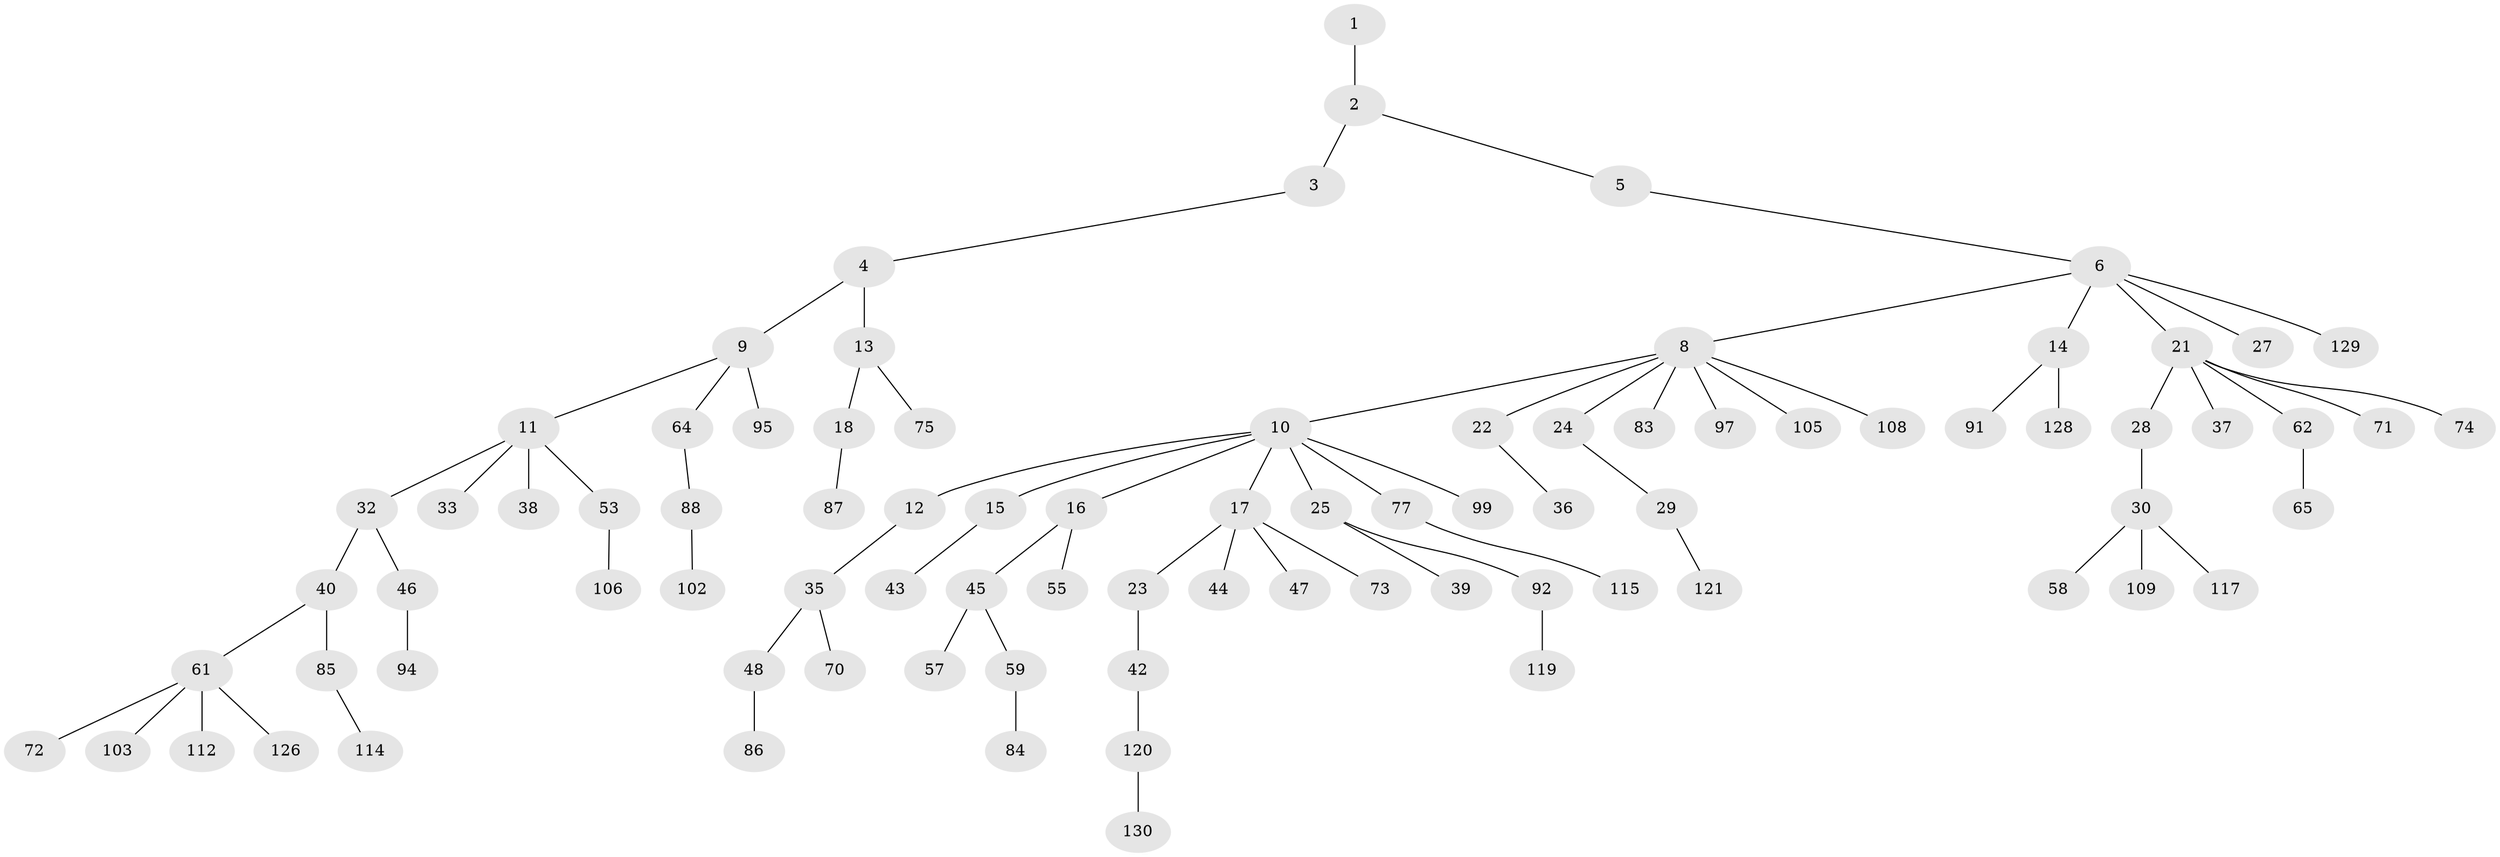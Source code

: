 // original degree distribution, {2: 0.2196969696969697, 4: 0.07575757575757576, 3: 0.13636363636363635, 5: 0.022727272727272728, 1: 0.5151515151515151, 6: 0.022727272727272728, 9: 0.007575757575757576}
// Generated by graph-tools (version 1.1) at 2025/11/02/27/25 16:11:26]
// undirected, 86 vertices, 85 edges
graph export_dot {
graph [start="1"]
  node [color=gray90,style=filled];
  1 [super="+80"];
  2 [super="+122"];
  3 [super="+7"];
  4 [super="+81"];
  5 [super="+41"];
  6 [super="+26"];
  8 [super="+19"];
  9 [super="+50"];
  10 [super="+100"];
  11;
  12 [super="+76"];
  13 [super="+96"];
  14 [super="+66"];
  15 [super="+125"];
  16 [super="+51"];
  17 [super="+20"];
  18;
  21 [super="+69"];
  22 [super="+31"];
  23 [super="+63"];
  24 [super="+34"];
  25 [super="+78"];
  27 [super="+49"];
  28;
  29 [super="+118"];
  30 [super="+67"];
  32 [super="+54"];
  33 [super="+56"];
  35 [super="+104"];
  36 [super="+116"];
  37 [super="+52"];
  38 [super="+110"];
  39;
  40 [super="+68"];
  42 [super="+60"];
  43;
  44;
  45 [super="+90"];
  46 [super="+107"];
  47 [super="+132"];
  48;
  53 [super="+89"];
  55;
  57 [super="+127"];
  58 [super="+101"];
  59 [super="+79"];
  61 [super="+124"];
  62;
  64;
  65;
  70;
  71;
  72;
  73;
  74;
  75;
  77 [super="+82"];
  83 [super="+131"];
  84;
  85 [super="+93"];
  86;
  87;
  88 [super="+123"];
  91;
  92 [super="+113"];
  94;
  95 [super="+98"];
  97;
  99 [super="+111"];
  102;
  103;
  105;
  106;
  108;
  109;
  112;
  114;
  115;
  117;
  119;
  120;
  121;
  126;
  128;
  129;
  130;
  1 -- 2;
  2 -- 3;
  2 -- 5;
  3 -- 4;
  4 -- 9;
  4 -- 13;
  5 -- 6;
  6 -- 8;
  6 -- 14;
  6 -- 21;
  6 -- 129;
  6 -- 27;
  8 -- 10;
  8 -- 22;
  8 -- 24;
  8 -- 105;
  8 -- 97;
  8 -- 83;
  8 -- 108;
  9 -- 11;
  9 -- 64;
  9 -- 95;
  10 -- 12;
  10 -- 15;
  10 -- 16;
  10 -- 17;
  10 -- 25;
  10 -- 77;
  10 -- 99;
  11 -- 32;
  11 -- 33;
  11 -- 38;
  11 -- 53;
  12 -- 35;
  13 -- 18;
  13 -- 75;
  14 -- 128;
  14 -- 91;
  15 -- 43;
  16 -- 45;
  16 -- 55;
  17 -- 44;
  17 -- 47;
  17 -- 73;
  17 -- 23;
  18 -- 87;
  21 -- 28;
  21 -- 37;
  21 -- 62;
  21 -- 71;
  21 -- 74;
  22 -- 36;
  23 -- 42;
  24 -- 29;
  25 -- 39;
  25 -- 92;
  28 -- 30;
  29 -- 121;
  30 -- 58;
  30 -- 109;
  30 -- 117;
  32 -- 40;
  32 -- 46;
  35 -- 48;
  35 -- 70;
  40 -- 61;
  40 -- 85;
  42 -- 120;
  45 -- 57;
  45 -- 59;
  46 -- 94;
  48 -- 86;
  53 -- 106;
  59 -- 84;
  61 -- 72;
  61 -- 103;
  61 -- 112;
  61 -- 126;
  62 -- 65;
  64 -- 88;
  77 -- 115;
  85 -- 114;
  88 -- 102;
  92 -- 119;
  120 -- 130;
}
